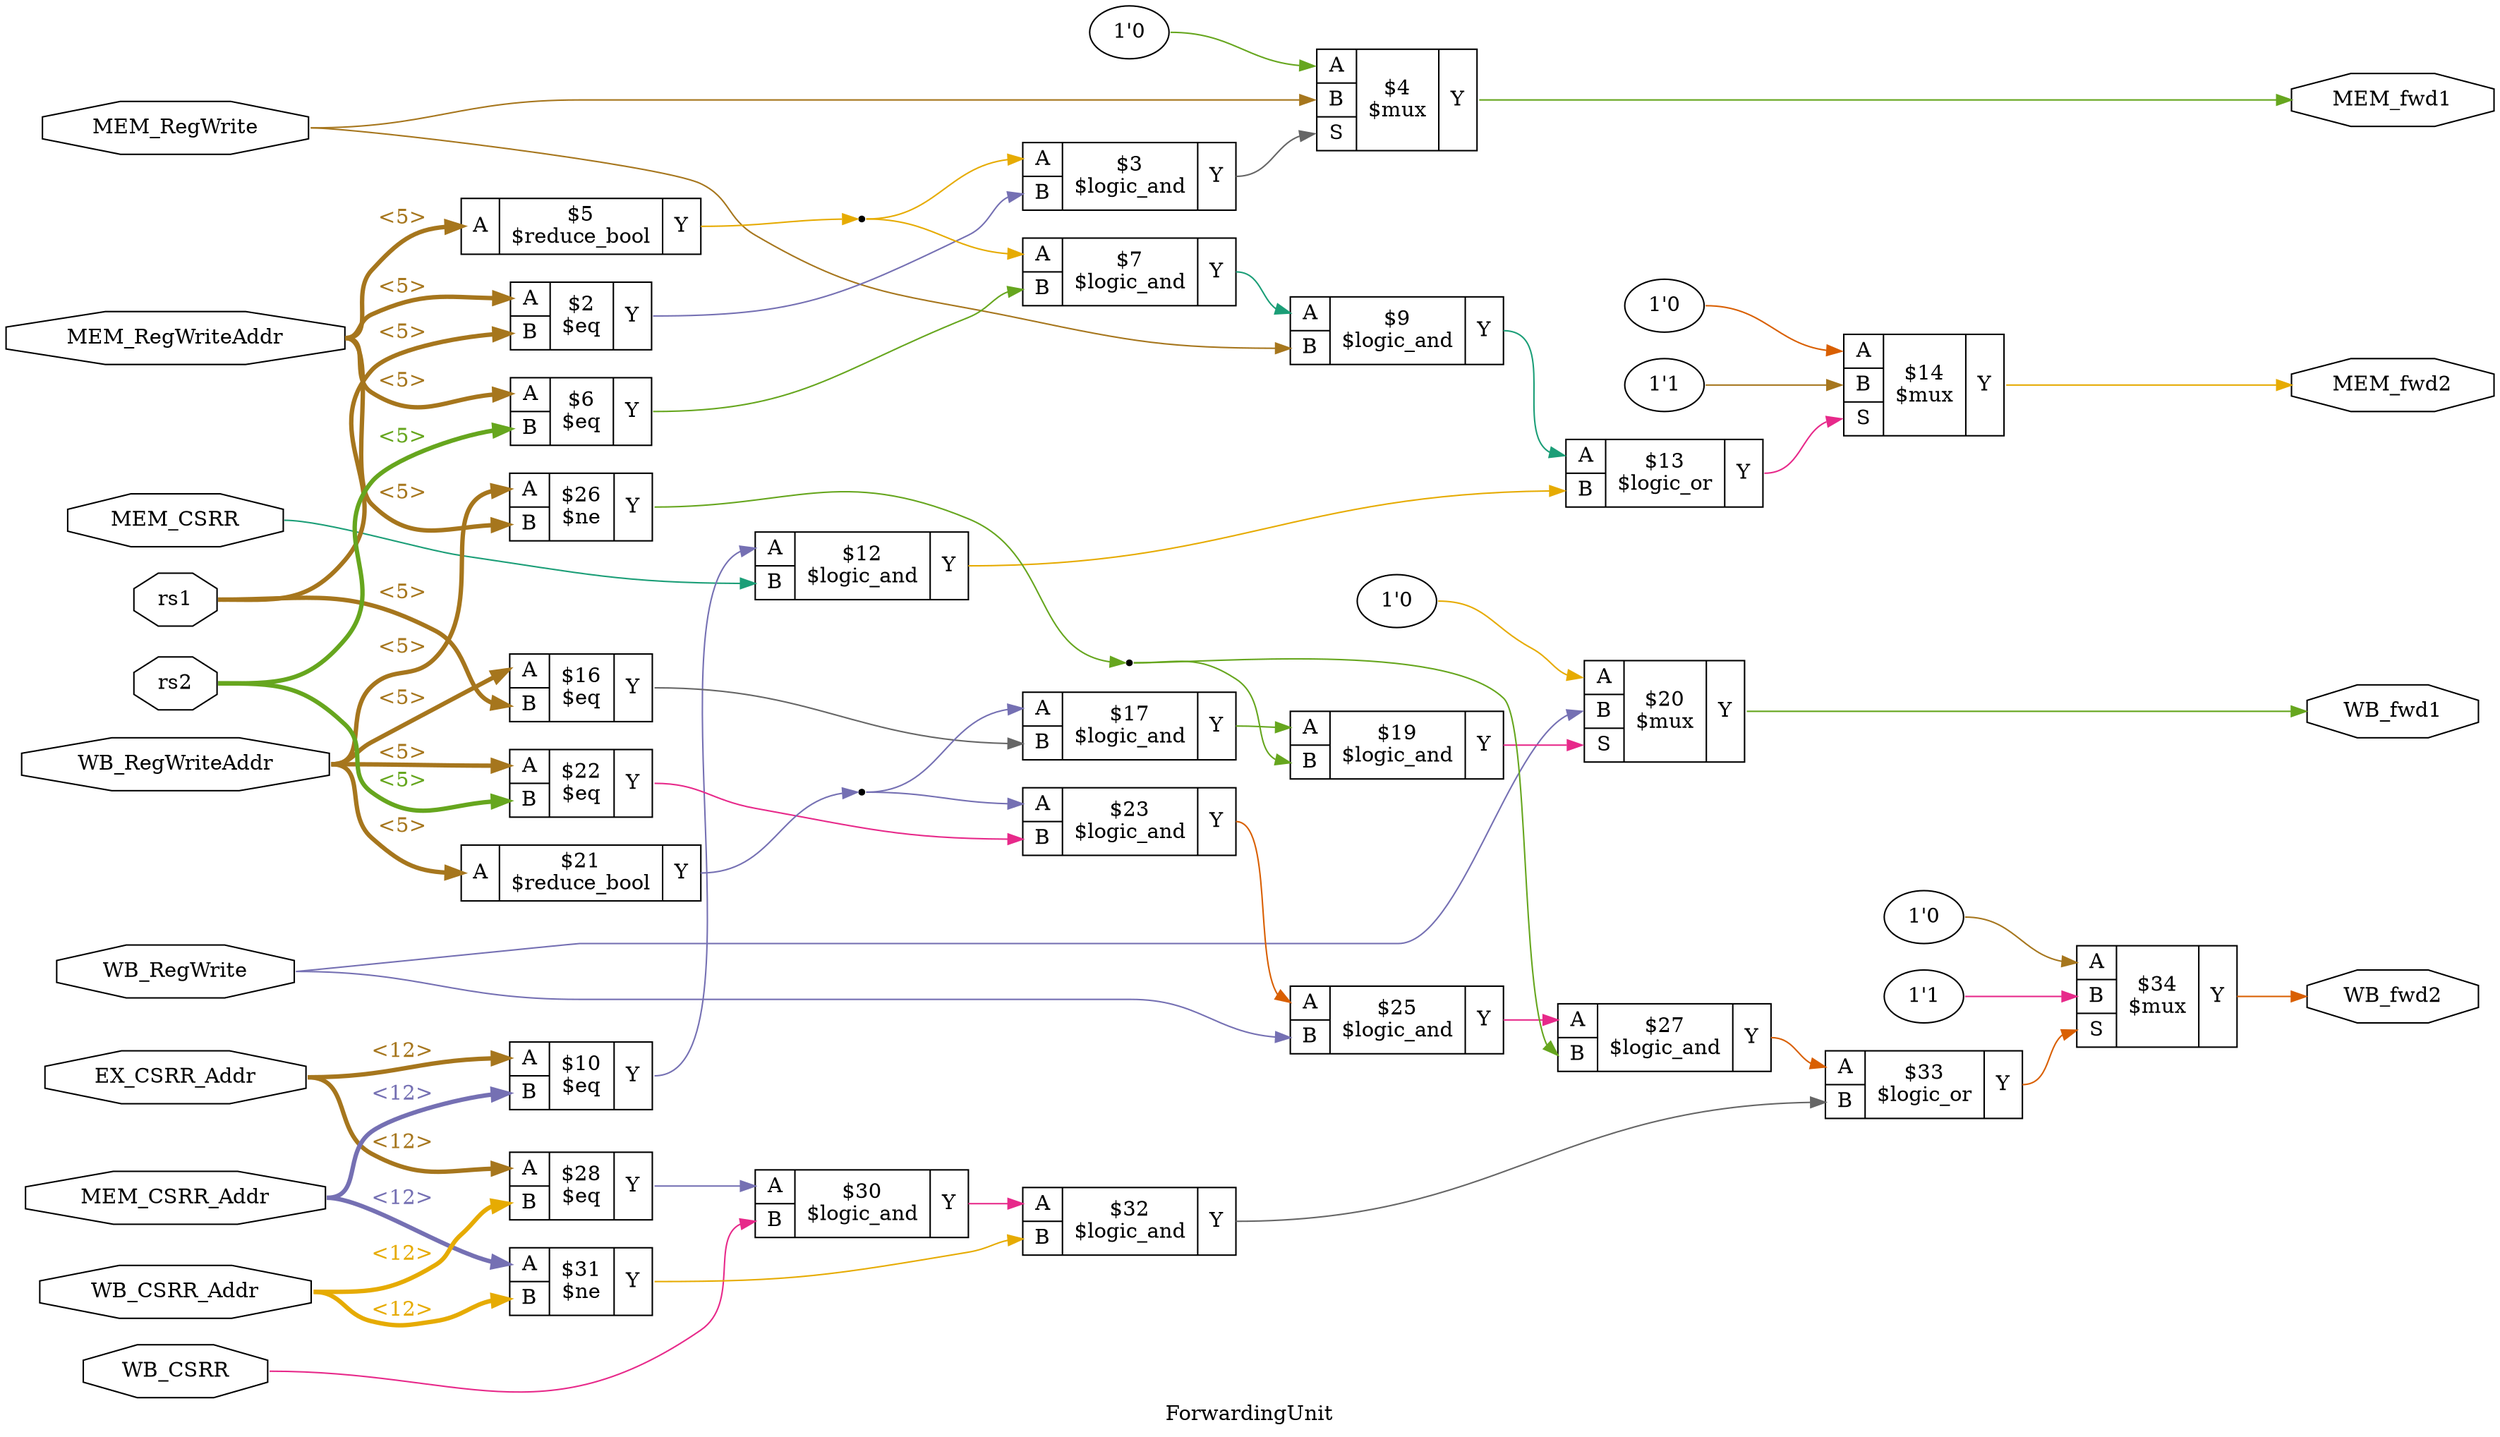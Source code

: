 digraph "ForwardingUnit" {
label="ForwardingUnit";
rankdir="LR";
remincross=true;
n24 [ shape=octagon, label="EX_CSRR_Addr", color="black", fontcolor="black" ];
n25 [ shape=octagon, label="MEM_CSRR", color="black", fontcolor="black" ];
n26 [ shape=octagon, label="MEM_CSRR_Addr", color="black", fontcolor="black" ];
n27 [ shape=octagon, label="MEM_RegWrite", color="black", fontcolor="black" ];
n28 [ shape=octagon, label="MEM_RegWriteAddr", color="black", fontcolor="black" ];
n29 [ shape=octagon, label="MEM_fwd1", color="black", fontcolor="black" ];
n30 [ shape=octagon, label="MEM_fwd2", color="black", fontcolor="black" ];
n31 [ shape=octagon, label="WB_CSRR", color="black", fontcolor="black" ];
n32 [ shape=octagon, label="WB_CSRR_Addr", color="black", fontcolor="black" ];
n33 [ shape=octagon, label="WB_RegWrite", color="black", fontcolor="black" ];
n34 [ shape=octagon, label="WB_RegWriteAddr", color="black", fontcolor="black" ];
n35 [ shape=octagon, label="WB_fwd1", color="black", fontcolor="black" ];
n36 [ shape=octagon, label="WB_fwd2", color="black", fontcolor="black" ];
n37 [ shape=octagon, label="rs1", color="black", fontcolor="black" ];
n38 [ shape=octagon, label="rs2", color="black", fontcolor="black" ];
{ rank="source"; n24; n25; n26; n27; n28; n31; n32; n33; n34; n37; n38;}
{ rank="sink"; n29; n30; n35; n36;}
c42 [ shape=record, label="{{<p39> A|<p40> B}|$2\n$eq|{<p41> Y}}" ];
c43 [ shape=record, label="{{<p39> A|<p40> B}|$10\n$eq|{<p41> Y}}" ];
c44 [ shape=record, label="{{<p39> A|<p40> B}|$6\n$eq|{<p41> Y}}" ];
c45 [ shape=record, label="{{<p39> A|<p40> B}|$16\n$eq|{<p41> Y}}" ];
c46 [ shape=record, label="{{<p39> A|<p40> B}|$22\n$eq|{<p41> Y}}" ];
c47 [ shape=record, label="{{<p39> A|<p40> B}|$28\n$eq|{<p41> Y}}" ];
c48 [ shape=record, label="{{<p39> A|<p40> B}|$3\n$logic_and|{<p41> Y}}" ];
c49 [ shape=record, label="{{<p39> A|<p40> B}|$12\n$logic_and|{<p41> Y}}" ];
c50 [ shape=record, label="{{<p39> A|<p40> B}|$7\n$logic_and|{<p41> Y}}" ];
c51 [ shape=record, label="{{<p39> A|<p40> B}|$9\n$logic_and|{<p41> Y}}" ];
c52 [ shape=record, label="{{<p39> A|<p40> B}|$17\n$logic_and|{<p41> Y}}" ];
c53 [ shape=record, label="{{<p39> A|<p40> B}|$19\n$logic_and|{<p41> Y}}" ];
c54 [ shape=record, label="{{<p39> A|<p40> B}|$23\n$logic_and|{<p41> Y}}" ];
c55 [ shape=record, label="{{<p39> A|<p40> B}|$25\n$logic_and|{<p41> Y}}" ];
c56 [ shape=record, label="{{<p39> A|<p40> B}|$27\n$logic_and|{<p41> Y}}" ];
c57 [ shape=record, label="{{<p39> A|<p40> B}|$30\n$logic_and|{<p41> Y}}" ];
c58 [ shape=record, label="{{<p39> A|<p40> B}|$32\n$logic_and|{<p41> Y}}" ];
c59 [ shape=record, label="{{<p39> A|<p40> B}|$13\n$logic_or|{<p41> Y}}" ];
c60 [ shape=record, label="{{<p39> A|<p40> B}|$33\n$logic_or|{<p41> Y}}" ];
c61 [ shape=record, label="{{<p39> A}|$5\n$reduce_bool|{<p41> Y}}" ];
c62 [ shape=record, label="{{<p39> A}|$21\n$reduce_bool|{<p41> Y}}" ];
c63 [ shape=record, label="{{<p39> A|<p40> B}|$26\n$ne|{<p41> Y}}" ];
c64 [ shape=record, label="{{<p39> A|<p40> B}|$31\n$ne|{<p41> Y}}" ];
v0 [ label="1'0" ];
c66 [ shape=record, label="{{<p39> A|<p40> B|<p65> S}|$4\n$mux|{<p41> Y}}" ];
v1 [ label="1'0" ];
v2 [ label="1'1" ];
c67 [ shape=record, label="{{<p39> A|<p40> B|<p65> S}|$14\n$mux|{<p41> Y}}" ];
v3 [ label="1'0" ];
c68 [ shape=record, label="{{<p39> A|<p40> B|<p65> S}|$20\n$mux|{<p41> Y}}" ];
v4 [ label="1'0" ];
v5 [ label="1'1" ];
c69 [ shape=record, label="{{<p39> A|<p40> B|<p65> S}|$34\n$mux|{<p41> Y}}" ];
c42:p41:e -> c48:p40:w [colorscheme="dark28", color="3", fontcolor="3", label=""];
c51:p41:e -> c59:p39:w [colorscheme="dark28", color="1", fontcolor="1", label=""];
c52:p41:e -> c53:p39:w [colorscheme="dark28", color="5", fontcolor="5", label=""];
c53:p41:e -> c68:p65:w [colorscheme="dark28", color="4", fontcolor="4", label=""];
c54:p41:e -> c55:p39:w [colorscheme="dark28", color="2", fontcolor="2", label=""];
c55:p41:e -> c56:p39:w [colorscheme="dark28", color="4", fontcolor="4", label=""];
c56:p41:e -> c60:p39:w [colorscheme="dark28", color="2", fontcolor="2", label=""];
c57:p41:e -> c58:p39:w [colorscheme="dark28", color="4", fontcolor="4", label=""];
c58:p41:e -> c60:p40:w [colorscheme="dark28", color="8", fontcolor="8", label=""];
c59:p41:e -> c67:p65:w [colorscheme="dark28", color="4", fontcolor="4", label=""];
c60:p41:e -> c69:p65:w [colorscheme="dark28", color="2", fontcolor="2", label=""];
c43:p41:e -> c49:p39:w [colorscheme="dark28", color="3", fontcolor="3", label=""];
n20 [ shape=point ];
c61:p41:e -> n20:w [colorscheme="dark28", color="6", fontcolor="6", label=""];
n20:e -> c48:p39:w [colorscheme="dark28", color="6", fontcolor="6", label=""];
n20:e -> c50:p39:w [colorscheme="dark28", color="6", fontcolor="6", label=""];
n21 [ shape=point ];
c62:p41:e -> n21:w [colorscheme="dark28", color="3", fontcolor="3", label=""];
n21:e -> c52:p39:w [colorscheme="dark28", color="3", fontcolor="3", label=""];
n21:e -> c54:p39:w [colorscheme="dark28", color="3", fontcolor="3", label=""];
n22 [ shape=point ];
c63:p41:e -> n22:w [colorscheme="dark28", color="5", fontcolor="5", label=""];
n22:e -> c53:p40:w [colorscheme="dark28", color="5", fontcolor="5", label=""];
n22:e -> c56:p40:w [colorscheme="dark28", color="5", fontcolor="5", label=""];
c64:p41:e -> c58:p40:w [colorscheme="dark28", color="6", fontcolor="6", label=""];
n24:e -> c43:p39:w [colorscheme="dark28", color="7", fontcolor="7", style="setlinewidth(3)", label="<12>"];
n24:e -> c47:p39:w [colorscheme="dark28", color="7", fontcolor="7", style="setlinewidth(3)", label="<12>"];
n25:e -> c49:p40:w [colorscheme="dark28", color="1", fontcolor="1", label=""];
n26:e -> c43:p40:w [colorscheme="dark28", color="3", fontcolor="3", style="setlinewidth(3)", label="<12>"];
n26:e -> c64:p39:w [colorscheme="dark28", color="3", fontcolor="3", style="setlinewidth(3)", label="<12>"];
n27:e -> c51:p40:w [colorscheme="dark28", color="7", fontcolor="7", label=""];
n27:e -> c66:p40:w [colorscheme="dark28", color="7", fontcolor="7", label=""];
n28:e -> c42:p39:w [colorscheme="dark28", color="7", fontcolor="7", style="setlinewidth(3)", label="<5>"];
n28:e -> c44:p39:w [colorscheme="dark28", color="7", fontcolor="7", style="setlinewidth(3)", label="<5>"];
n28:e -> c61:p39:w [colorscheme="dark28", color="7", fontcolor="7", style="setlinewidth(3)", label="<5>"];
n28:e -> c63:p40:w [colorscheme="dark28", color="7", fontcolor="7", style="setlinewidth(3)", label="<5>"];
c66:p41:e -> n29:w [colorscheme="dark28", color="5", fontcolor="5", label=""];
c44:p41:e -> c50:p40:w [colorscheme="dark28", color="5", fontcolor="5", label=""];
c67:p41:e -> n30:w [colorscheme="dark28", color="6", fontcolor="6", label=""];
n31:e -> c57:p40:w [colorscheme="dark28", color="4", fontcolor="4", label=""];
n32:e -> c47:p40:w [colorscheme="dark28", color="6", fontcolor="6", style="setlinewidth(3)", label="<12>"];
n32:e -> c64:p40:w [colorscheme="dark28", color="6", fontcolor="6", style="setlinewidth(3)", label="<12>"];
n33:e -> c55:p40:w [colorscheme="dark28", color="3", fontcolor="3", label=""];
n33:e -> c68:p40:w [colorscheme="dark28", color="3", fontcolor="3", label=""];
n34:e -> c45:p39:w [colorscheme="dark28", color="7", fontcolor="7", style="setlinewidth(3)", label="<5>"];
n34:e -> c46:p39:w [colorscheme="dark28", color="7", fontcolor="7", style="setlinewidth(3)", label="<5>"];
n34:e -> c62:p39:w [colorscheme="dark28", color="7", fontcolor="7", style="setlinewidth(3)", label="<5>"];
n34:e -> c63:p39:w [colorscheme="dark28", color="7", fontcolor="7", style="setlinewidth(3)", label="<5>"];
c68:p41:e -> n35:w [colorscheme="dark28", color="5", fontcolor="5", label=""];
c69:p41:e -> n36:w [colorscheme="dark28", color="2", fontcolor="2", label=""];
n37:e -> c42:p40:w [colorscheme="dark28", color="7", fontcolor="7", style="setlinewidth(3)", label="<5>"];
n37:e -> c45:p40:w [colorscheme="dark28", color="7", fontcolor="7", style="setlinewidth(3)", label="<5>"];
n38:e -> c44:p40:w [colorscheme="dark28", color="5", fontcolor="5", style="setlinewidth(3)", label="<5>"];
n38:e -> c46:p40:w [colorscheme="dark28", color="5", fontcolor="5", style="setlinewidth(3)", label="<5>"];
c45:p41:e -> c52:p40:w [colorscheme="dark28", color="8", fontcolor="8", label=""];
c46:p41:e -> c54:p40:w [colorscheme="dark28", color="4", fontcolor="4", label=""];
c47:p41:e -> c57:p39:w [colorscheme="dark28", color="3", fontcolor="3", label=""];
c48:p41:e -> c66:p65:w [colorscheme="dark28", color="8", fontcolor="8", label=""];
c49:p41:e -> c59:p40:w [colorscheme="dark28", color="6", fontcolor="6", label=""];
c50:p41:e -> c51:p39:w [colorscheme="dark28", color="1", fontcolor="1", label=""];
v0:e -> c66:p39:w [colorscheme="dark28", color="5", fontcolor="5", label=""];
v1:e -> c67:p39:w [colorscheme="dark28", color="2", fontcolor="2", label=""];
v2:e -> c67:p40:w [colorscheme="dark28", color="7", fontcolor="7", label=""];
v3:e -> c68:p39:w [colorscheme="dark28", color="6", fontcolor="6", label=""];
v4:e -> c69:p39:w [colorscheme="dark28", color="7", fontcolor="7", label=""];
v5:e -> c69:p40:w [colorscheme="dark28", color="4", fontcolor="4", label=""];
}
